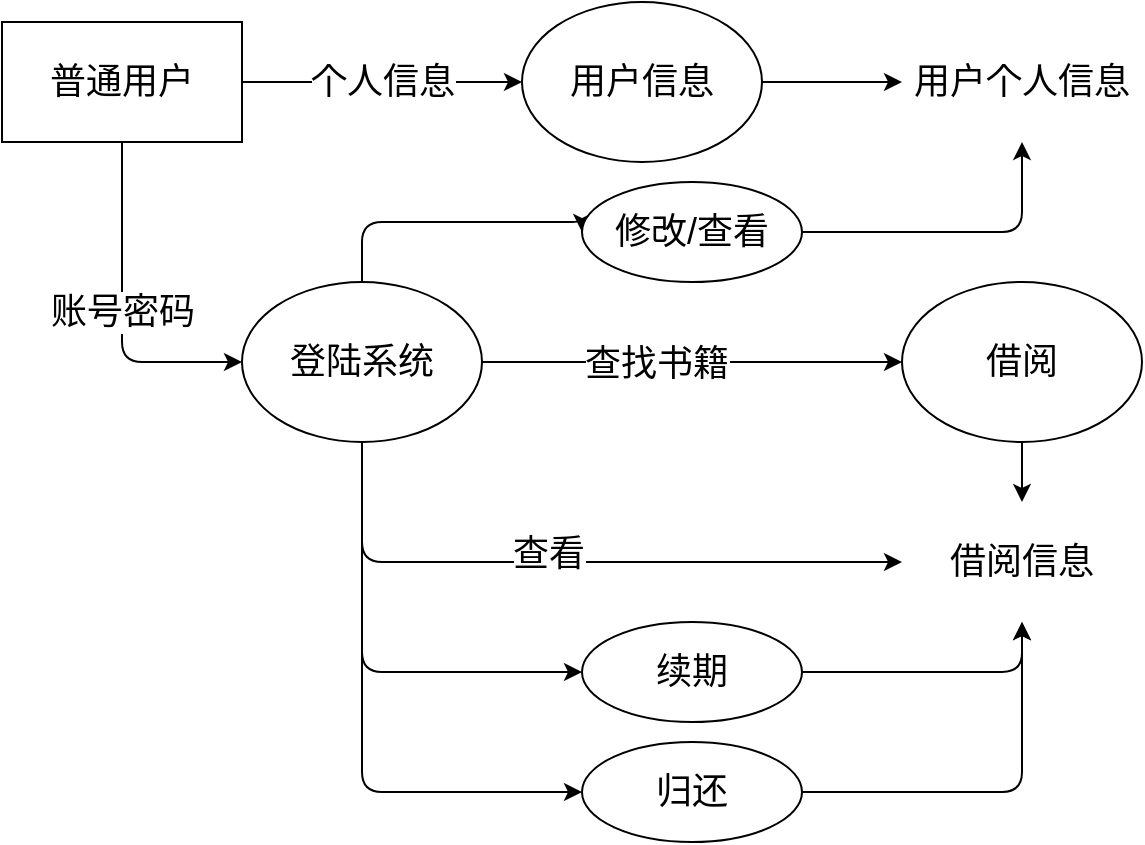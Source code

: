 <mxfile version="14.1.8" type="device"><diagram id="dBXsXXXCBPXdBWKkJUvH" name="第 1 页"><mxGraphModel dx="1550" dy="836" grid="1" gridSize="10" guides="1" tooltips="1" connect="1" arrows="1" fold="1" page="1" pageScale="1" pageWidth="827" pageHeight="1169" math="0" shadow="0"><root><mxCell id="0"/><mxCell id="1" parent="0"/><mxCell id="TsrCx-hCh1BSl1thGdEq-1" value="普通用户" style="rounded=0;whiteSpace=wrap;html=1;fontSize=18;" vertex="1" parent="1"><mxGeometry x="80" y="150" width="120" height="60" as="geometry"/></mxCell><mxCell id="TsrCx-hCh1BSl1thGdEq-2" value="" style="endArrow=classic;html=1;fontSize=18;" edge="1" parent="1" source="TsrCx-hCh1BSl1thGdEq-1"><mxGeometry relative="1" as="geometry"><mxPoint x="290" y="270" as="sourcePoint"/><mxPoint x="340" y="180" as="targetPoint"/></mxGeometry></mxCell><mxCell id="TsrCx-hCh1BSl1thGdEq-3" value="个人信息" style="edgeLabel;resizable=0;html=1;align=center;verticalAlign=middle;fontSize=18;" connectable="0" vertex="1" parent="TsrCx-hCh1BSl1thGdEq-2"><mxGeometry relative="1" as="geometry"/></mxCell><mxCell id="TsrCx-hCh1BSl1thGdEq-5" value="用户信息" style="ellipse;whiteSpace=wrap;html=1;fontSize=18;" vertex="1" parent="1"><mxGeometry x="340" y="140" width="120" height="80" as="geometry"/></mxCell><mxCell id="TsrCx-hCh1BSl1thGdEq-6" value="" style="endArrow=classic;html=1;fontSize=18;exitX=1;exitY=0.5;exitDx=0;exitDy=0;entryX=0;entryY=0.5;entryDx=0;entryDy=0;" edge="1" parent="1" source="TsrCx-hCh1BSl1thGdEq-5" target="TsrCx-hCh1BSl1thGdEq-7"><mxGeometry width="50" height="50" relative="1" as="geometry"><mxPoint x="390" y="350" as="sourcePoint"/><mxPoint x="530" y="180" as="targetPoint"/></mxGeometry></mxCell><mxCell id="TsrCx-hCh1BSl1thGdEq-7" value="用户个人信息" style="rounded=0;whiteSpace=wrap;html=1;fontSize=18;strokeColor=none;" vertex="1" parent="1"><mxGeometry x="530" y="150" width="120" height="60" as="geometry"/></mxCell><mxCell id="TsrCx-hCh1BSl1thGdEq-8" value="" style="endArrow=classic;html=1;fontSize=18;exitX=0.5;exitY=1;exitDx=0;exitDy=0;edgeStyle=orthogonalEdgeStyle;" edge="1" parent="1" source="TsrCx-hCh1BSl1thGdEq-1"><mxGeometry relative="1" as="geometry"><mxPoint x="360" y="330" as="sourcePoint"/><mxPoint x="200" y="320" as="targetPoint"/><Array as="points"><mxPoint x="140" y="280"/><mxPoint x="140" y="280"/></Array></mxGeometry></mxCell><mxCell id="TsrCx-hCh1BSl1thGdEq-9" value="账号密码" style="edgeLabel;resizable=0;html=1;align=center;verticalAlign=middle;fontSize=18;" connectable="0" vertex="1" parent="TsrCx-hCh1BSl1thGdEq-8"><mxGeometry relative="1" as="geometry"/></mxCell><mxCell id="TsrCx-hCh1BSl1thGdEq-11" style="edgeStyle=orthogonalEdgeStyle;rounded=1;orthogonalLoop=1;jettySize=auto;html=1;fontSize=18;entryX=0;entryY=0.5;entryDx=0;entryDy=0;" edge="1" parent="1" source="TsrCx-hCh1BSl1thGdEq-10" target="TsrCx-hCh1BSl1thGdEq-13"><mxGeometry relative="1" as="geometry"><mxPoint x="370" y="250" as="targetPoint"/><Array as="points"><mxPoint x="260" y="250"/><mxPoint x="370" y="250"/></Array></mxGeometry></mxCell><mxCell id="TsrCx-hCh1BSl1thGdEq-16" style="edgeStyle=orthogonalEdgeStyle;rounded=1;orthogonalLoop=1;jettySize=auto;html=1;fontSize=18;" edge="1" parent="1" source="TsrCx-hCh1BSl1thGdEq-10" target="TsrCx-hCh1BSl1thGdEq-17"><mxGeometry relative="1" as="geometry"><mxPoint x="440" y="320" as="targetPoint"/></mxGeometry></mxCell><mxCell id="TsrCx-hCh1BSl1thGdEq-18" value="查找书籍" style="edgeLabel;html=1;align=center;verticalAlign=middle;resizable=0;points=[];fontSize=18;" vertex="1" connectable="0" parent="TsrCx-hCh1BSl1thGdEq-16"><mxGeometry x="-0.173" y="-1" relative="1" as="geometry"><mxPoint as="offset"/></mxGeometry></mxCell><mxCell id="TsrCx-hCh1BSl1thGdEq-21" style="edgeStyle=orthogonalEdgeStyle;rounded=1;orthogonalLoop=1;jettySize=auto;html=1;fontSize=18;entryX=0;entryY=0.5;entryDx=0;entryDy=0;" edge="1" parent="1" source="TsrCx-hCh1BSl1thGdEq-10" target="TsrCx-hCh1BSl1thGdEq-20"><mxGeometry relative="1" as="geometry"><mxPoint x="300" y="500" as="targetPoint"/><Array as="points"><mxPoint x="260" y="420"/></Array></mxGeometry></mxCell><mxCell id="TsrCx-hCh1BSl1thGdEq-22" value="查看" style="edgeLabel;html=1;align=center;verticalAlign=middle;resizable=0;points=[];fontSize=18;" vertex="1" connectable="0" parent="TsrCx-hCh1BSl1thGdEq-21"><mxGeometry x="-0.074" y="4" relative="1" as="geometry"><mxPoint as="offset"/></mxGeometry></mxCell><mxCell id="TsrCx-hCh1BSl1thGdEq-23" style="edgeStyle=orthogonalEdgeStyle;rounded=1;orthogonalLoop=1;jettySize=auto;html=1;fontSize=18;entryX=0;entryY=0.5;entryDx=0;entryDy=0;" edge="1" parent="1" source="TsrCx-hCh1BSl1thGdEq-10" target="TsrCx-hCh1BSl1thGdEq-24"><mxGeometry relative="1" as="geometry"><mxPoint x="280" y="560" as="targetPoint"/><Array as="points"><mxPoint x="260" y="475"/></Array></mxGeometry></mxCell><mxCell id="TsrCx-hCh1BSl1thGdEq-26" style="edgeStyle=orthogonalEdgeStyle;rounded=1;orthogonalLoop=1;jettySize=auto;html=1;fontSize=18;entryX=0;entryY=0.5;entryDx=0;entryDy=0;" edge="1" parent="1" source="TsrCx-hCh1BSl1thGdEq-10" target="TsrCx-hCh1BSl1thGdEq-27"><mxGeometry relative="1" as="geometry"><mxPoint x="280" y="670" as="targetPoint"/><Array as="points"><mxPoint x="260" y="535"/></Array></mxGeometry></mxCell><mxCell id="TsrCx-hCh1BSl1thGdEq-10" value="登陆系统" style="ellipse;whiteSpace=wrap;html=1;fontSize=18;" vertex="1" parent="1"><mxGeometry x="200" y="280" width="120" height="80" as="geometry"/></mxCell><mxCell id="TsrCx-hCh1BSl1thGdEq-15" style="edgeStyle=orthogonalEdgeStyle;rounded=1;orthogonalLoop=1;jettySize=auto;html=1;entryX=0.5;entryY=1;entryDx=0;entryDy=0;fontSize=18;" edge="1" parent="1" source="TsrCx-hCh1BSl1thGdEq-13" target="TsrCx-hCh1BSl1thGdEq-7"><mxGeometry relative="1" as="geometry"/></mxCell><mxCell id="TsrCx-hCh1BSl1thGdEq-13" value="修改/查看" style="ellipse;whiteSpace=wrap;html=1;fontSize=18;" vertex="1" parent="1"><mxGeometry x="370" y="230" width="110" height="50" as="geometry"/></mxCell><mxCell id="TsrCx-hCh1BSl1thGdEq-19" style="edgeStyle=orthogonalEdgeStyle;rounded=1;orthogonalLoop=1;jettySize=auto;html=1;fontSize=18;" edge="1" parent="1" source="TsrCx-hCh1BSl1thGdEq-17"><mxGeometry relative="1" as="geometry"><mxPoint x="590" y="390" as="targetPoint"/></mxGeometry></mxCell><mxCell id="TsrCx-hCh1BSl1thGdEq-17" value="借阅" style="ellipse;whiteSpace=wrap;html=1;fontSize=18;" vertex="1" parent="1"><mxGeometry x="530" y="280" width="120" height="80" as="geometry"/></mxCell><mxCell id="TsrCx-hCh1BSl1thGdEq-20" value="借阅信息" style="rounded=0;whiteSpace=wrap;html=1;fontSize=18;strokeColor=none;" vertex="1" parent="1"><mxGeometry x="530" y="390" width="120" height="60" as="geometry"/></mxCell><mxCell id="TsrCx-hCh1BSl1thGdEq-25" style="edgeStyle=orthogonalEdgeStyle;rounded=1;orthogonalLoop=1;jettySize=auto;html=1;entryX=0.5;entryY=1;entryDx=0;entryDy=0;fontSize=18;" edge="1" parent="1" source="TsrCx-hCh1BSl1thGdEq-24" target="TsrCx-hCh1BSl1thGdEq-20"><mxGeometry relative="1" as="geometry"/></mxCell><mxCell id="TsrCx-hCh1BSl1thGdEq-24" value="续期" style="ellipse;whiteSpace=wrap;html=1;fontSize=18;" vertex="1" parent="1"><mxGeometry x="370" y="450" width="110" height="50" as="geometry"/></mxCell><mxCell id="TsrCx-hCh1BSl1thGdEq-28" style="edgeStyle=orthogonalEdgeStyle;rounded=1;orthogonalLoop=1;jettySize=auto;html=1;fontSize=18;entryX=0.5;entryY=1;entryDx=0;entryDy=0;" edge="1" parent="1" source="TsrCx-hCh1BSl1thGdEq-27" target="TsrCx-hCh1BSl1thGdEq-20"><mxGeometry relative="1" as="geometry"><mxPoint x="590" y="470" as="targetPoint"/></mxGeometry></mxCell><mxCell id="TsrCx-hCh1BSl1thGdEq-27" value="归还" style="ellipse;whiteSpace=wrap;html=1;fontSize=18;" vertex="1" parent="1"><mxGeometry x="370" y="510" width="110" height="50" as="geometry"/></mxCell></root></mxGraphModel></diagram></mxfile>